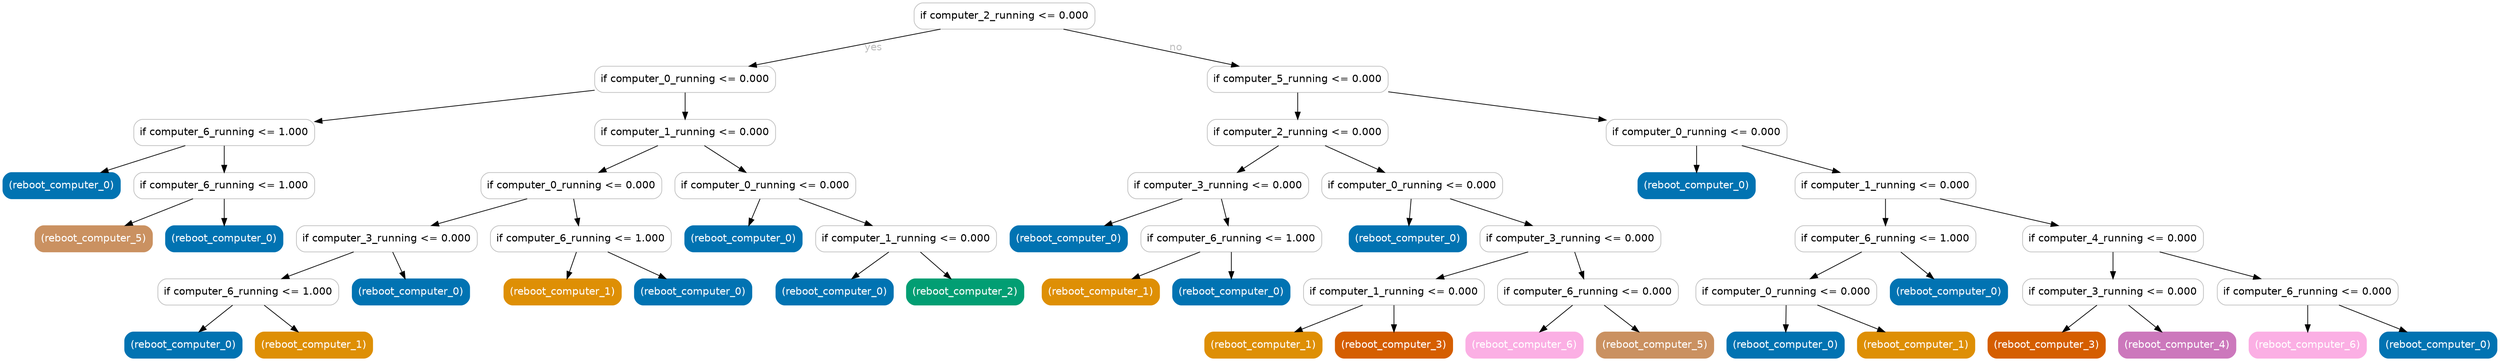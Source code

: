 digraph Tree {
	graph [bb="0,0,3420,488"];
	node [color=gray,
		fillcolor=white,
		fontname=helvetica,
		label="\N",
		shape=box,
		style="filled, rounded"
	];
	edge [fontname=helvetica];
	0	[height=0.5,
		label="if computer_2_running <= 0.000",
		pos="1373.5,470",
		width=3.4444];
	1	[height=0.5,
		label="if computer_0_running <= 0.000",
		pos="935.5,383",
		width=3.4444];
	0 -> 1	[fontcolor=gray,
		label=yes,
		lp="1194,426.5",
		pos="e,1023.2,401.02 1285.7,451.95 1212.6,437.78 1108.8,417.64 1033.2,402.96"];
	22	[height=0.5,
		label="if computer_5_running <= 0.000",
		pos="1775.5,383",
		width=3.4444];
	0 -> 22	[fontcolor=gray,
		label=no,
		lp="1608.5,426.5",
		pos="e,1694.8,401.07 1454.4,451.9 1521,437.81 1615.5,417.83 1684.7,403.19"];
	2	[height=0.5,
		label="if computer_6_running <= 1.000",
		pos="303.5,310",
		width=3.4444];
	1 -> 2	[fontcolor=gray,
		pos="e,427.59,324.94 811.39,368.06 703.76,355.97 548.33,338.5 437.81,326.09"];
	7	[height=0.5,
		label="if computer_1_running <= 0.000",
		pos="935.5,310",
		width=3.4444];
	1 -> 7	[fontcolor=gray,
		pos="e,935.5,328.03 935.5,364.81 935.5,356.79 935.5,347.05 935.5,338.07"];
	3	[color="#0173b2",
		fillcolor="#0173b2",
		fontcolor=white,
		height=0.5,
		label="(reboot_computer_0)",
		pos="80.5,237",
		width=2.2361];
	2 -> 3	[fontcolor=gray,
		pos="e,134.25,255.11 250.09,291.99 218.19,281.84 177.49,268.88 143.96,258.2"];
	4	[height=0.5,
		label="if computer_6_running <= 1.000",
		pos="303.5,237",
		width=3.4444];
	2 -> 4	[fontcolor=gray,
		pos="e,303.5,255.03 303.5,291.81 303.5,283.79 303.5,274.05 303.5,265.07"];
	5	[color="#ca9161",
		fillcolor="#ca9161",
		fontcolor=white,
		height=0.5,
		label="(reboot_computer_5)",
		pos="124.5,164",
		width=2.2361];
	4 -> 5	[fontcolor=gray,
		pos="e,167.65,182.11 260.63,218.99 235.57,209.06 203.75,196.43 177.18,185.89"];
	6	[color="#0173b2",
		fillcolor="#0173b2",
		fontcolor=white,
		height=0.5,
		label="(reboot_computer_0)",
		pos="303.5,164",
		width=2.2361];
	4 -> 6	[fontcolor=gray,
		pos="e,303.5,182.03 303.5,218.81 303.5,210.79 303.5,201.05 303.5,192.07"];
	8	[height=0.5,
		label="if computer_0_running <= 0.000",
		pos="779.5,237",
		width=3.4444];
	7 -> 8	[fontcolor=gray,
		pos="e,817.1,255.11 898.13,291.99 876.59,282.19 849.3,269.77 826.32,259.31"];
	17	[height=0.5,
		label="if computer_0_running <= 0.000",
		pos="1045.5,237",
		width=3.4444];
	7 -> 17	[fontcolor=gray,
		pos="e,1019,255.11 961.85,291.99 976.43,282.58 994.75,270.76 1010.5,260.57"];
	9	[height=0.5,
		label="if computer_3_running <= 0.000",
		pos="526.5,164",
		width=3.4444];
	8 -> 9	[fontcolor=gray,
		pos="e,587.48,182.11 718.9,218.99 682.4,208.75 635.74,195.66 597.52,184.93"];
	14	[height=0.5,
		label="if computer_6_running <= 1.000",
		pos="792.5,164",
		width=3.4444];
	8 -> 14	[fontcolor=gray,
		pos="e,789.38,182.03 782.65,218.81 784.12,210.79 785.9,201.05 787.54,192.07"];
	10	[height=0.5,
		label="if computer_6_running <= 1.000",
		pos="336.5,91",
		width=3.4444];
	9 -> 10	[fontcolor=gray,
		pos="e,382.3,109.11 480.99,145.99 454.16,135.97 420.03,123.21 391.67,112.62"];
	13	[color="#0173b2",
		fillcolor="#0173b2",
		fontcolor=white,
		height=0.5,
		label="(reboot_computer_0)",
		pos="559.5,91",
		width=2.2361];
	9 -> 13	[fontcolor=gray,
		pos="e,551.59,109.03 534.49,145.81 538.34,137.53 543.04,127.41 547.33,118.19"];
	11	[color="#0173b2",
		fillcolor="#0173b2",
		fontcolor=white,
		height=0.5,
		label="(reboot_computer_0)",
		pos="247.5,18",
		width=2.2361];
	10 -> 11	[fontcolor=gray,
		pos="e,268.85,36.029 314.96,72.813 303.48,63.656 289.19,52.26 276.73,42.316"];
	12	[color="#de8f05",
		fillcolor="#de8f05",
		fontcolor=white,
		height=0.5,
		label="(reboot_computer_1)",
		pos="426.5,18",
		width=2.2361];
	10 -> 12	[fontcolor=gray,
		pos="e,404.91,36.029 358.29,72.813 369.89,63.656 384.34,52.26 396.94,42.316"];
	15	[color="#de8f05",
		fillcolor="#de8f05",
		fontcolor=white,
		height=0.5,
		label="(reboot_computer_1)",
		pos="767.5,91",
		width=2.2361];
	14 -> 15	[fontcolor=gray,
		pos="e,773.5,109.03 786.45,145.81 783.56,137.62 780.04,127.62 776.83,118.48"];
	16	[color="#0173b2",
		fillcolor="#0173b2",
		fontcolor=white,
		height=0.5,
		label="(reboot_computer_0)",
		pos="946.5,91",
		width=2.2361];
	14 -> 16	[fontcolor=gray,
		pos="e,909.38,109.11 829.39,145.99 850.66,136.19 877.6,123.77 900.28,113.31"];
	18	[color="#0173b2",
		fillcolor="#0173b2",
		fontcolor=white,
		height=0.5,
		label="(reboot_computer_0)",
		pos="1015.5,164",
		width=2.2361];
	17 -> 18	[fontcolor=gray,
		pos="e,1022.7,182.03 1038.2,218.81 1034.8,210.62 1030.6,200.62 1026.7,191.48"];
	19	[height=0.5,
		label="if computer_1_running <= 0.000",
		pos="1238.5,164",
		width=3.4444];
	17 -> 19	[fontcolor=gray,
		pos="e,1192,182.11 1091.7,218.99 1119,208.97 1153.7,196.21 1182.5,185.62"];
	20	[color="#0173b2",
		fillcolor="#0173b2",
		fontcolor=white,
		height=0.5,
		label="(reboot_computer_0)",
		pos="1140.5,91",
		width=2.2361];
	19 -> 20	[fontcolor=gray,
		pos="e,1164,109.03 1214.8,145.81 1202,136.57 1186.1,125.04 1172.3,115.03"];
	21	[color="#029e73",
		fillcolor="#029e73",
		fontcolor=white,
		height=0.5,
		label="(reboot_computer_2)",
		pos="1319.5,91",
		width=2.2361];
	19 -> 21	[fontcolor=gray,
		pos="e,1300.1,109.03 1258.1,145.81 1268.4,136.83 1281.1,125.69 1292.3,115.89"];
	23	[height=0.5,
		label="if computer_2_running <= 0.000",
		pos="1775.5,310",
		width=3.4444];
	22 -> 23	[fontcolor=gray,
		pos="e,1775.5,328.03 1775.5,364.81 1775.5,356.79 1775.5,347.05 1775.5,338.07"];
	38	[height=0.5,
		label="if computer_0_running <= 0.000",
		pos="2322.5,310",
		width=3.4444];
	22 -> 38	[fontcolor=gray,
		pos="e,2198.4,327.11 1899.6,365.89 1985.7,354.72 2100.2,339.86 2188.3,328.42"];
	24	[height=0.5,
		label="if computer_3_running <= 0.000",
		pos="1666.5,237",
		width=3.4444];
	23 -> 24	[fontcolor=gray,
		pos="e,1692.8,255.11 1749.4,291.99 1734.9,282.58 1716.8,270.76 1701.2,260.57"];
	29	[height=0.5,
		label="if computer_0_running <= 0.000",
		pos="1932.5,237",
		width=3.4444];
	23 -> 29	[fontcolor=gray,
		pos="e,1894.7,255.11 1813.1,291.99 1834.8,282.19 1862.3,269.77 1885.4,259.31"];
	25	[color="#0173b2",
		fillcolor="#0173b2",
		fontcolor=white,
		height=0.5,
		label="(reboot_computer_0)",
		pos="1461.5,164",
		width=2.2361];
	24 -> 25	[fontcolor=gray,
		pos="e,1510.9,182.11 1617.4,218.99 1588.3,208.92 1551.3,196.1 1520.6,185.48"];
	26	[height=0.5,
		label="if computer_6_running <= 1.000",
		pos="1684.5,164",
		width=3.4444];
	24 -> 26	[fontcolor=gray,
		pos="e,1680.2,182.03 1670.9,218.81 1672.9,210.7 1675.4,200.84 1677.7,191.78"];
	27	[color="#de8f05",
		fillcolor="#de8f05",
		fontcolor=white,
		height=0.5,
		label="(reboot_computer_1)",
		pos="1505.5,91",
		width=2.2361];
	26 -> 27	[fontcolor=gray,
		pos="e,1548.6,109.11 1641.6,145.99 1616.6,136.06 1584.7,123.43 1558.2,112.89"];
	28	[color="#0173b2",
		fillcolor="#0173b2",
		fontcolor=white,
		height=0.5,
		label="(reboot_computer_0)",
		pos="1684.5,91",
		width=2.2361];
	26 -> 28	[fontcolor=gray,
		pos="e,1684.5,109.03 1684.5,145.81 1684.5,137.79 1684.5,128.05 1684.5,119.07"];
	30	[color="#0173b2",
		fillcolor="#0173b2",
		fontcolor=white,
		height=0.5,
		label="(reboot_computer_0)",
		pos="1926.5,164",
		width=2.2361];
	29 -> 30	[fontcolor=gray,
		pos="e,1927.9,182.03 1931,218.81 1930.4,210.79 1929.5,201.05 1928.8,192.07"];
	31	[height=0.5,
		label="if computer_3_running <= 0.000",
		pos="2149.5,164",
		width=3.4444];
	29 -> 31	[fontcolor=gray,
		pos="e,2097.2,182.11 1984.5,218.99 2015.4,208.88 2054.8,195.99 2087.3,185.34"];
	32	[height=0.5,
		label="if computer_1_running <= 0.000",
		pos="1907.5,91",
		width=3.4444];
	31 -> 32	[fontcolor=gray,
		pos="e,1965.8,109.11 2091.5,145.99 2056.6,135.75 2012,122.66 1975.4,111.93"];
	35	[height=0.5,
		label="if computer_6_running <= 0.000",
		pos="2173.5,91",
		width=3.4444];
	31 -> 35	[fontcolor=gray,
		pos="e,2167.7,109.03 2155.3,145.81 2158.1,137.7 2161.4,127.84 2164.4,118.78"];
	33	[color="#de8f05",
		fillcolor="#de8f05",
		fontcolor=white,
		height=0.5,
		label="(reboot_computer_1)",
		pos="1728.5,18",
		width=2.2361];
	32 -> 33	[fontcolor=gray,
		pos="e,1771.6,36.114 1864.6,72.994 1839.6,63.055 1807.7,50.434 1781.2,39.894"];
	34	[color="#d55e00",
		fillcolor="#d55e00",
		fontcolor=white,
		height=0.5,
		label="(reboot_computer_3)",
		pos="1907.5,18",
		width=2.2361];
	32 -> 34	[fontcolor=gray,
		pos="e,1907.5,36.029 1907.5,72.813 1907.5,64.789 1907.5,55.047 1907.5,46.069"];
	36	[color="#fbafe4",
		fillcolor="#fbafe4",
		fontcolor=white,
		height=0.5,
		label="(reboot_computer_6)",
		pos="2086.5,18",
		width=2.2361];
	35 -> 36	[fontcolor=gray,
		pos="e,2107.4,36.029 2152.4,72.813 2141.3,63.743 2127.5,52.477 2115.4,42.6"];
	37	[color="#ca9161",
		fillcolor="#ca9161",
		fontcolor=white,
		height=0.5,
		label="(reboot_computer_5)",
		pos="2265.5,18",
		width=2.2361];
	35 -> 37	[fontcolor=gray,
		pos="e,2243.4,36.029 2195.8,72.813 2207.6,63.656 2222.4,52.26 2235.3,42.316"];
	39	[color="#0173b2",
		fillcolor="#0173b2",
		fontcolor=white,
		height=0.5,
		label="(reboot_computer_0)",
		pos="2322.5,237",
		width=2.2361];
	38 -> 39	[fontcolor=gray,
		pos="e,2322.5,255.03 2322.5,291.81 2322.5,283.79 2322.5,274.05 2322.5,265.07"];
	40	[height=0.5,
		label="if computer_1_running <= 0.000",
		pos="2581.5,237",
		width=3.4444];
	38 -> 40	[fontcolor=gray,
		pos="e,2519.1,255.11 2384.5,291.99 2422.1,281.71 2470.1,268.55 2509.3,257.79"];
	41	[height=0.5,
		label="if computer_6_running <= 1.000",
		pos="2581.5,164",
		width=3.4444];
	40 -> 41	[fontcolor=gray,
		pos="e,2581.5,182.03 2581.5,218.81 2581.5,210.79 2581.5,201.05 2581.5,192.07"];
	46	[height=0.5,
		label="if computer_4_running <= 0.000",
		pos="2893.5,164",
		width=3.4444];
	40 -> 46	[fontcolor=gray,
		pos="e,2818.6,182.05 2656.2,218.99 2702.1,208.56 2761,195.16 2808.6,184.32"];
	42	[height=0.5,
		label="if computer_0_running <= 0.000",
		pos="2445.5,91",
		width=3.4444];
	41 -> 42	[fontcolor=gray,
		pos="e,2478.3,109.11 2548.9,145.99 2530.5,136.36 2507.2,124.21 2487.4,113.87"];
	45	[color="#0173b2",
		fillcolor="#0173b2",
		fontcolor=white,
		height=0.5,
		label="(reboot_computer_0)",
		pos="2668.5,91",
		width=2.2361];
	41 -> 45	[fontcolor=gray,
		pos="e,2647.6,109.03 2602.6,145.81 2613.7,136.74 2627.5,125.48 2639.6,115.6"];
	43	[color="#0173b2",
		fillcolor="#0173b2",
		fontcolor=white,
		height=0.5,
		label="(reboot_computer_0)",
		pos="2444.5,18",
		width=2.2361];
	42 -> 43	[fontcolor=gray,
		pos="e,2444.7,36.029 2445.3,72.813 2445.1,64.789 2445,55.047 2444.9,46.069"];
	44	[color="#de8f05",
		fillcolor="#de8f05",
		fontcolor=white,
		height=0.5,
		label="(reboot_computer_1)",
		pos="2623.5,18",
		width=2.2361];
	42 -> 44	[fontcolor=gray,
		pos="e,2580.6,36.114 2488.1,72.994 2513.1,63.055 2544.7,50.434 2571.1,39.894"];
	47	[height=0.5,
		label="if computer_3_running <= 0.000",
		pos="2893.5,91",
		width=3.4444];
	46 -> 47	[fontcolor=gray,
		pos="e,2893.5,109.03 2893.5,145.81 2893.5,137.79 2893.5,128.05 2893.5,119.07"];
	50	[height=0.5,
		label="if computer_6_running <= 0.000",
		pos="3160.5,91",
		width=3.4444];
	46 -> 50	[fontcolor=gray,
		pos="e,3096.1,109.11 2957.5,145.99 2996.2,135.68 3045.8,122.49 3086.3,111.72"];
	48	[color="#d55e00",
		fillcolor="#d55e00",
		fontcolor=white,
		height=0.5,
		label="(reboot_computer_3)",
		pos="2802.5,18",
		width=2.2361];
	47 -> 48	[fontcolor=gray,
		pos="e,2824.3,36.029 2871.5,72.813 2859.7,63.656 2845.1,52.26 2832.4,42.316"];
	49	[color="#cc78bc",
		fillcolor="#cc78bc",
		fontcolor=white,
		height=0.5,
		label="(reboot_computer_4)",
		pos="2981.5,18",
		width=2.2361];
	47 -> 49	[fontcolor=gray,
		pos="e,2960.4,36.029 2914.8,72.813 2926.2,63.656 2940.3,52.26 2952.6,42.316"];
	51	[color="#fbafe4",
		fillcolor="#fbafe4",
		fontcolor=white,
		height=0.5,
		label="(reboot_computer_6)",
		pos="3160.5,18",
		width=2.2361];
	50 -> 51	[fontcolor=gray,
		pos="e,3160.5,36.029 3160.5,72.813 3160.5,64.789 3160.5,55.047 3160.5,46.069"];
	52	[color="#0173b2",
		fillcolor="#0173b2",
		fontcolor=white,
		height=0.5,
		label="(reboot_computer_0)",
		pos="3339.5,18",
		width=2.2361];
	50 -> 52	[fontcolor=gray,
		pos="e,3296.4,36.114 3203.4,72.994 3228.4,63.055 3260.3,50.434 3286.8,39.894"];
}
